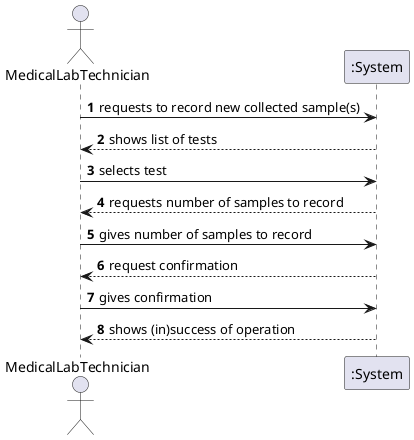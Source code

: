 @startuml

autonumber

actor MedicalLabTechnician as mlt
participant ":System" as sys
mlt -> sys: requests to record new collected sample(s)
sys --> mlt: shows list of tests
mlt -> sys: selects test
sys --> mlt: requests number of samples to record
mlt -> sys: gives number of samples to record
sys --> mlt: request confirmation
mlt -> sys: gives confirmation
sys --> mlt: shows (in)success of operation

@enduml